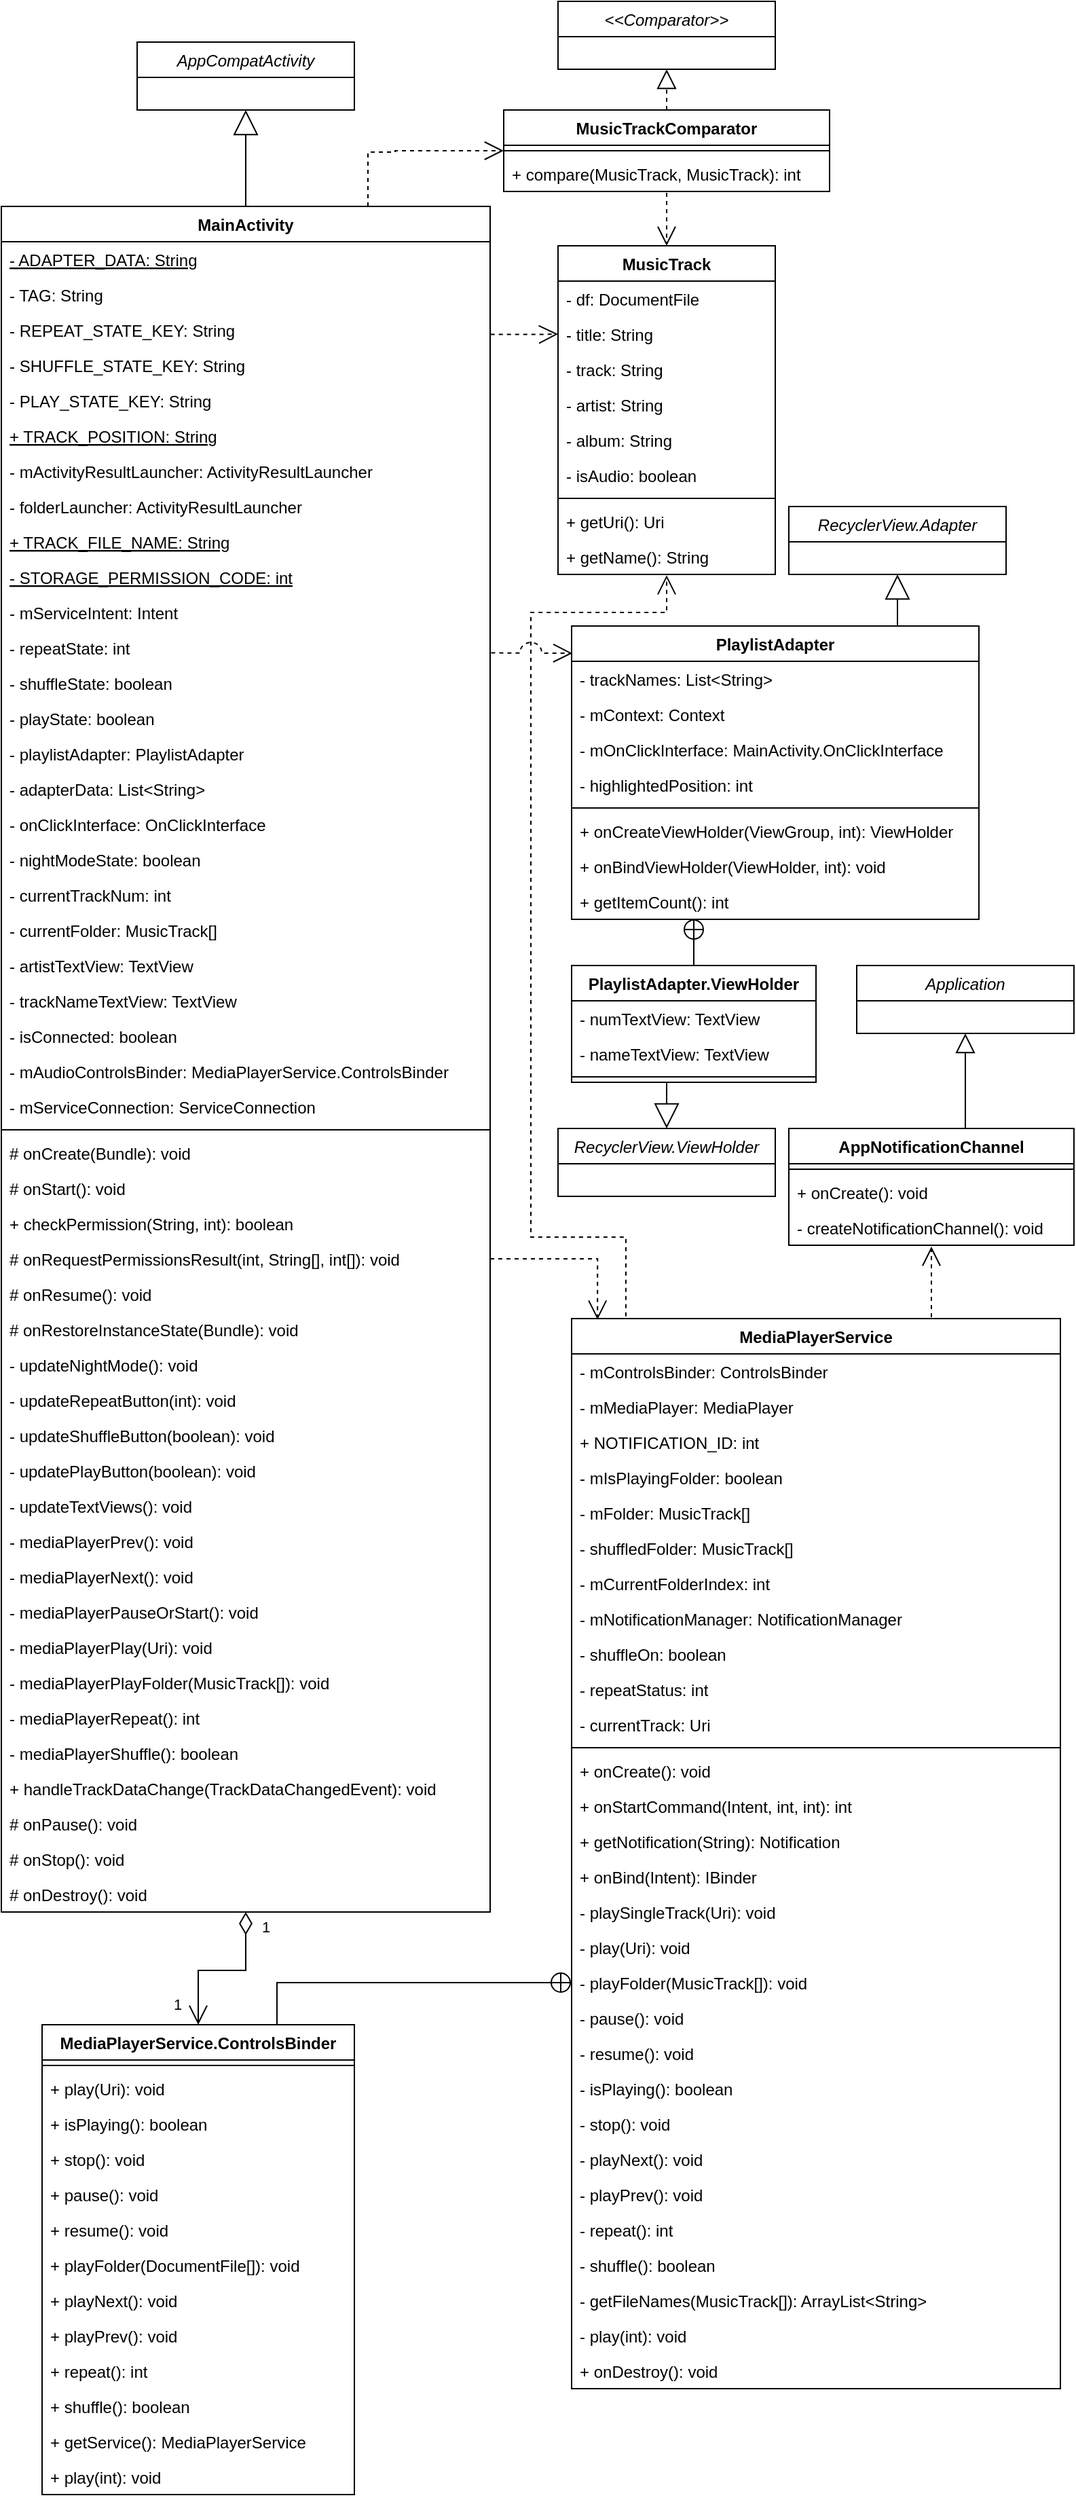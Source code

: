 <mxfile version="17.2.4" type="device"><diagram id="C5RBs43oDa-KdzZeNtuy" name="Page-1"><mxGraphModel dx="1422" dy="995" grid="1" gridSize="10" guides="1" tooltips="1" connect="1" arrows="1" fold="1" page="1" pageScale="1" pageWidth="827" pageHeight="1169" math="0" shadow="0"><root><mxCell id="WIyWlLk6GJQsqaUBKTNV-0"/><mxCell id="WIyWlLk6GJQsqaUBKTNV-1" parent="WIyWlLk6GJQsqaUBKTNV-0"/><mxCell id="zkfFHV4jXpPFQw0GAbJ--0" value="AppCompatActivity" style="swimlane;fontStyle=2;align=center;verticalAlign=top;childLayout=stackLayout;horizontal=1;startSize=26;horizontalStack=0;resizeParent=1;resizeLast=0;collapsible=1;marginBottom=0;rounded=0;shadow=0;strokeWidth=1;" parent="WIyWlLk6GJQsqaUBKTNV-1" vertex="1"><mxGeometry x="120" y="40" width="160" height="50" as="geometry"><mxRectangle x="230" y="140" width="160" height="26" as="alternateBounds"/></mxGeometry></mxCell><mxCell id="f43jgIE_6Io_MxgB3emV-0" value="MainActivity" style="swimlane;fontStyle=1;align=center;verticalAlign=top;childLayout=stackLayout;horizontal=1;startSize=26;horizontalStack=0;resizeParent=1;resizeParentMax=0;resizeLast=0;collapsible=1;marginBottom=0;" parent="WIyWlLk6GJQsqaUBKTNV-1" vertex="1"><mxGeometry x="20" y="161" width="360" height="1256" as="geometry"/></mxCell><mxCell id="X-Jy3B96Juk1Zb_0Ylez-1" value="- ADAPTER_DATA: String" style="text;strokeColor=none;fillColor=none;align=left;verticalAlign=top;spacingLeft=4;spacingRight=4;overflow=hidden;rotatable=0;points=[[0,0.5],[1,0.5]];portConstraint=eastwest;fontSize=12;fontStyle=4" vertex="1" parent="f43jgIE_6Io_MxgB3emV-0"><mxGeometry y="26" width="360" height="26" as="geometry"/></mxCell><mxCell id="X-Jy3B96Juk1Zb_0Ylez-2" value="- TAG: String" style="text;strokeColor=none;fillColor=none;align=left;verticalAlign=top;spacingLeft=4;spacingRight=4;overflow=hidden;rotatable=0;points=[[0,0.5],[1,0.5]];portConstraint=eastwest;fontSize=12;" vertex="1" parent="f43jgIE_6Io_MxgB3emV-0"><mxGeometry y="52" width="360" height="26" as="geometry"/></mxCell><mxCell id="X-Jy3B96Juk1Zb_0Ylez-3" value="- REPEAT_STATE_KEY: String" style="text;strokeColor=none;fillColor=none;align=left;verticalAlign=top;spacingLeft=4;spacingRight=4;overflow=hidden;rotatable=0;points=[[0,0.5],[1,0.5]];portConstraint=eastwest;fontSize=12;" vertex="1" parent="f43jgIE_6Io_MxgB3emV-0"><mxGeometry y="78" width="360" height="26" as="geometry"/></mxCell><mxCell id="X-Jy3B96Juk1Zb_0Ylez-4" value="- SHUFFLE_STATE_KEY: String" style="text;strokeColor=none;fillColor=none;align=left;verticalAlign=top;spacingLeft=4;spacingRight=4;overflow=hidden;rotatable=0;points=[[0,0.5],[1,0.5]];portConstraint=eastwest;fontSize=12;" vertex="1" parent="f43jgIE_6Io_MxgB3emV-0"><mxGeometry y="104" width="360" height="26" as="geometry"/></mxCell><mxCell id="X-Jy3B96Juk1Zb_0Ylez-5" value="- PLAY_STATE_KEY: String" style="text;strokeColor=none;fillColor=none;align=left;verticalAlign=top;spacingLeft=4;spacingRight=4;overflow=hidden;rotatable=0;points=[[0,0.5],[1,0.5]];portConstraint=eastwest;fontSize=12;" vertex="1" parent="f43jgIE_6Io_MxgB3emV-0"><mxGeometry y="130" width="360" height="26" as="geometry"/></mxCell><mxCell id="X-Jy3B96Juk1Zb_0Ylez-6" value="+ TRACK_POSITION: String" style="text;strokeColor=none;fillColor=none;align=left;verticalAlign=top;spacingLeft=4;spacingRight=4;overflow=hidden;rotatable=0;points=[[0,0.5],[1,0.5]];portConstraint=eastwest;fontSize=12;fontStyle=4" vertex="1" parent="f43jgIE_6Io_MxgB3emV-0"><mxGeometry y="156" width="360" height="26" as="geometry"/></mxCell><mxCell id="f43jgIE_6Io_MxgB3emV-1" value="- mActivityResultLauncher: ActivityResultLauncher" style="text;strokeColor=none;fillColor=none;align=left;verticalAlign=top;spacingLeft=4;spacingRight=4;overflow=hidden;rotatable=0;points=[[0,0.5],[1,0.5]];portConstraint=eastwest;" parent="f43jgIE_6Io_MxgB3emV-0" vertex="1"><mxGeometry y="182" width="360" height="26" as="geometry"/></mxCell><mxCell id="f43jgIE_6Io_MxgB3emV-4" value="- folderLauncher: ActivityResultLauncher" style="text;strokeColor=none;fillColor=none;align=left;verticalAlign=top;spacingLeft=4;spacingRight=4;overflow=hidden;rotatable=0;points=[[0,0.5],[1,0.5]];portConstraint=eastwest;" parent="f43jgIE_6Io_MxgB3emV-0" vertex="1"><mxGeometry y="208" width="360" height="26" as="geometry"/></mxCell><mxCell id="X-Jy3B96Juk1Zb_0Ylez-8" value="+ TRACK_FILE_NAME: String" style="text;strokeColor=none;fillColor=none;align=left;verticalAlign=top;spacingLeft=4;spacingRight=4;overflow=hidden;rotatable=0;points=[[0,0.5],[1,0.5]];portConstraint=eastwest;fontSize=12;fontStyle=4" vertex="1" parent="f43jgIE_6Io_MxgB3emV-0"><mxGeometry y="234" width="360" height="26" as="geometry"/></mxCell><mxCell id="X-Jy3B96Juk1Zb_0Ylez-9" value="- STORAGE_PERMISSION_CODE: int" style="text;strokeColor=none;fillColor=none;align=left;verticalAlign=top;spacingLeft=4;spacingRight=4;overflow=hidden;rotatable=0;points=[[0,0.5],[1,0.5]];portConstraint=eastwest;fontSize=12;fontStyle=4" vertex="1" parent="f43jgIE_6Io_MxgB3emV-0"><mxGeometry y="260" width="360" height="26" as="geometry"/></mxCell><mxCell id="CLvoN1h8R44Ct3btLvR1-39" value="- mServiceIntent: Intent" style="text;strokeColor=none;fillColor=none;align=left;verticalAlign=top;spacingLeft=4;spacingRight=4;overflow=hidden;rotatable=0;points=[[0,0.5],[1,0.5]];portConstraint=eastwest;" parent="f43jgIE_6Io_MxgB3emV-0" vertex="1"><mxGeometry y="286" width="360" height="26" as="geometry"/></mxCell><mxCell id="X-Jy3B96Juk1Zb_0Ylez-10" value="- repeatState: int" style="text;strokeColor=none;fillColor=none;align=left;verticalAlign=top;spacingLeft=4;spacingRight=4;overflow=hidden;rotatable=0;points=[[0,0.5],[1,0.5]];portConstraint=eastwest;fontSize=12;" vertex="1" parent="f43jgIE_6Io_MxgB3emV-0"><mxGeometry y="312" width="360" height="26" as="geometry"/></mxCell><mxCell id="X-Jy3B96Juk1Zb_0Ylez-12" value="- shuffleState: boolean" style="text;strokeColor=none;fillColor=none;align=left;verticalAlign=top;spacingLeft=4;spacingRight=4;overflow=hidden;rotatable=0;points=[[0,0.5],[1,0.5]];portConstraint=eastwest;fontSize=12;" vertex="1" parent="f43jgIE_6Io_MxgB3emV-0"><mxGeometry y="338" width="360" height="26" as="geometry"/></mxCell><mxCell id="X-Jy3B96Juk1Zb_0Ylez-13" value="- playState: boolean" style="text;strokeColor=none;fillColor=none;align=left;verticalAlign=top;spacingLeft=4;spacingRight=4;overflow=hidden;rotatable=0;points=[[0,0.5],[1,0.5]];portConstraint=eastwest;fontSize=12;" vertex="1" parent="f43jgIE_6Io_MxgB3emV-0"><mxGeometry y="364" width="360" height="26" as="geometry"/></mxCell><mxCell id="X-Jy3B96Juk1Zb_0Ylez-14" value="- playlistAdapter: PlaylistAdapter" style="text;strokeColor=none;fillColor=none;align=left;verticalAlign=top;spacingLeft=4;spacingRight=4;overflow=hidden;rotatable=0;points=[[0,0.5],[1,0.5]];portConstraint=eastwest;fontSize=12;" vertex="1" parent="f43jgIE_6Io_MxgB3emV-0"><mxGeometry y="390" width="360" height="26" as="geometry"/></mxCell><mxCell id="X-Jy3B96Juk1Zb_0Ylez-15" value="- adapterData: List&lt;String&gt;" style="text;strokeColor=none;fillColor=none;align=left;verticalAlign=top;spacingLeft=4;spacingRight=4;overflow=hidden;rotatable=0;points=[[0,0.5],[1,0.5]];portConstraint=eastwest;fontSize=12;" vertex="1" parent="f43jgIE_6Io_MxgB3emV-0"><mxGeometry y="416" width="360" height="26" as="geometry"/></mxCell><mxCell id="X-Jy3B96Juk1Zb_0Ylez-16" value="- onClickInterface: OnClickInterface" style="text;strokeColor=none;fillColor=none;align=left;verticalAlign=top;spacingLeft=4;spacingRight=4;overflow=hidden;rotatable=0;points=[[0,0.5],[1,0.5]];portConstraint=eastwest;fontSize=12;" vertex="1" parent="f43jgIE_6Io_MxgB3emV-0"><mxGeometry y="442" width="360" height="26" as="geometry"/></mxCell><mxCell id="X-Jy3B96Juk1Zb_0Ylez-17" value="- nightModeState: boolean" style="text;strokeColor=none;fillColor=none;align=left;verticalAlign=top;spacingLeft=4;spacingRight=4;overflow=hidden;rotatable=0;points=[[0,0.5],[1,0.5]];portConstraint=eastwest;fontSize=12;" vertex="1" parent="f43jgIE_6Io_MxgB3emV-0"><mxGeometry y="468" width="360" height="26" as="geometry"/></mxCell><mxCell id="X-Jy3B96Juk1Zb_0Ylez-18" value="- currentTrackNum: int" style="text;strokeColor=none;fillColor=none;align=left;verticalAlign=top;spacingLeft=4;spacingRight=4;overflow=hidden;rotatable=0;points=[[0,0.5],[1,0.5]];portConstraint=eastwest;fontSize=12;" vertex="1" parent="f43jgIE_6Io_MxgB3emV-0"><mxGeometry y="494" width="360" height="26" as="geometry"/></mxCell><mxCell id="X-Jy3B96Juk1Zb_0Ylez-19" value="- currentFolder: MusicTrack[]" style="text;strokeColor=none;fillColor=none;align=left;verticalAlign=top;spacingLeft=4;spacingRight=4;overflow=hidden;rotatable=0;points=[[0,0.5],[1,0.5]];portConstraint=eastwest;fontSize=12;" vertex="1" parent="f43jgIE_6Io_MxgB3emV-0"><mxGeometry y="520" width="360" height="26" as="geometry"/></mxCell><mxCell id="X-Jy3B96Juk1Zb_0Ylez-20" value="- artistTextView: TextView" style="text;strokeColor=none;fillColor=none;align=left;verticalAlign=top;spacingLeft=4;spacingRight=4;overflow=hidden;rotatable=0;points=[[0,0.5],[1,0.5]];portConstraint=eastwest;fontSize=12;" vertex="1" parent="f43jgIE_6Io_MxgB3emV-0"><mxGeometry y="546" width="360" height="26" as="geometry"/></mxCell><mxCell id="X-Jy3B96Juk1Zb_0Ylez-21" value="- trackNameTextView: TextView" style="text;strokeColor=none;fillColor=none;align=left;verticalAlign=top;spacingLeft=4;spacingRight=4;overflow=hidden;rotatable=0;points=[[0,0.5],[1,0.5]];portConstraint=eastwest;fontSize=12;" vertex="1" parent="f43jgIE_6Io_MxgB3emV-0"><mxGeometry y="572" width="360" height="26" as="geometry"/></mxCell><mxCell id="f43jgIE_6Io_MxgB3emV-6" value="- isConnected: boolean" style="text;strokeColor=none;fillColor=none;align=left;verticalAlign=top;spacingLeft=4;spacingRight=4;overflow=hidden;rotatable=0;points=[[0,0.5],[1,0.5]];portConstraint=eastwest;" parent="f43jgIE_6Io_MxgB3emV-0" vertex="1"><mxGeometry y="598" width="360" height="26" as="geometry"/></mxCell><mxCell id="f43jgIE_6Io_MxgB3emV-7" value="- mAudioControlsBinder: MediaPlayerService.ControlsBinder" style="text;strokeColor=none;fillColor=none;align=left;verticalAlign=top;spacingLeft=4;spacingRight=4;overflow=hidden;rotatable=0;points=[[0,0.5],[1,0.5]];portConstraint=eastwest;" parent="f43jgIE_6Io_MxgB3emV-0" vertex="1"><mxGeometry y="624" width="360" height="26" as="geometry"/></mxCell><mxCell id="f43jgIE_6Io_MxgB3emV-8" value="- mServiceConnection: ServiceConnection" style="text;strokeColor=none;fillColor=none;align=left;verticalAlign=top;spacingLeft=4;spacingRight=4;overflow=hidden;rotatable=0;points=[[0,0.5],[1,0.5]];portConstraint=eastwest;" parent="f43jgIE_6Io_MxgB3emV-0" vertex="1"><mxGeometry y="650" width="360" height="26" as="geometry"/></mxCell><mxCell id="f43jgIE_6Io_MxgB3emV-2" value="" style="line;strokeWidth=1;fillColor=none;align=left;verticalAlign=middle;spacingTop=-1;spacingLeft=3;spacingRight=3;rotatable=0;labelPosition=right;points=[];portConstraint=eastwest;" parent="f43jgIE_6Io_MxgB3emV-0" vertex="1"><mxGeometry y="676" width="360" height="8" as="geometry"/></mxCell><mxCell id="f43jgIE_6Io_MxgB3emV-11" value="# onCreate(Bundle): void" style="text;strokeColor=none;fillColor=none;align=left;verticalAlign=top;spacingLeft=4;spacingRight=4;overflow=hidden;rotatable=0;points=[[0,0.5],[1,0.5]];portConstraint=eastwest;" parent="f43jgIE_6Io_MxgB3emV-0" vertex="1"><mxGeometry y="684" width="360" height="26" as="geometry"/></mxCell><mxCell id="X-Jy3B96Juk1Zb_0Ylez-22" value="# onStart(): void" style="text;strokeColor=none;fillColor=none;align=left;verticalAlign=top;spacingLeft=4;spacingRight=4;overflow=hidden;rotatable=0;points=[[0,0.5],[1,0.5]];portConstraint=eastwest;fontSize=12;" vertex="1" parent="f43jgIE_6Io_MxgB3emV-0"><mxGeometry y="710" width="360" height="26" as="geometry"/></mxCell><mxCell id="f43jgIE_6Io_MxgB3emV-3" value="+ checkPermission(String, int): boolean" style="text;strokeColor=none;fillColor=none;align=left;verticalAlign=top;spacingLeft=4;spacingRight=4;overflow=hidden;rotatable=0;points=[[0,0.5],[1,0.5]];portConstraint=eastwest;" parent="f43jgIE_6Io_MxgB3emV-0" vertex="1"><mxGeometry y="736" width="360" height="26" as="geometry"/></mxCell><mxCell id="f43jgIE_6Io_MxgB3emV-14" value="# onRequestPermissionsResult(int, String[], int[]): void" style="text;strokeColor=none;fillColor=none;align=left;verticalAlign=top;spacingLeft=4;spacingRight=4;overflow=hidden;rotatable=0;points=[[0,0.5],[1,0.5]];portConstraint=eastwest;" parent="f43jgIE_6Io_MxgB3emV-0" vertex="1"><mxGeometry y="762" width="360" height="26" as="geometry"/></mxCell><mxCell id="f43jgIE_6Io_MxgB3emV-12" value="# onResume(): void" style="text;strokeColor=none;fillColor=none;align=left;verticalAlign=top;spacingLeft=4;spacingRight=4;overflow=hidden;rotatable=0;points=[[0,0.5],[1,0.5]];portConstraint=eastwest;" parent="f43jgIE_6Io_MxgB3emV-0" vertex="1"><mxGeometry y="788" width="360" height="26" as="geometry"/></mxCell><mxCell id="X-Jy3B96Juk1Zb_0Ylez-23" value="# onRestoreInstanceState(Bundle): void" style="text;strokeColor=none;fillColor=none;align=left;verticalAlign=top;spacingLeft=4;spacingRight=4;overflow=hidden;rotatable=0;points=[[0,0.5],[1,0.5]];portConstraint=eastwest;fontSize=12;" vertex="1" parent="f43jgIE_6Io_MxgB3emV-0"><mxGeometry y="814" width="360" height="26" as="geometry"/></mxCell><mxCell id="X-Jy3B96Juk1Zb_0Ylez-24" value="- updateNightMode(): void" style="text;strokeColor=none;fillColor=none;align=left;verticalAlign=top;spacingLeft=4;spacingRight=4;overflow=hidden;rotatable=0;points=[[0,0.5],[1,0.5]];portConstraint=eastwest;fontSize=12;" vertex="1" parent="f43jgIE_6Io_MxgB3emV-0"><mxGeometry y="840" width="360" height="26" as="geometry"/></mxCell><mxCell id="X-Jy3B96Juk1Zb_0Ylez-25" value="- updateRepeatButton(int): void" style="text;strokeColor=none;fillColor=none;align=left;verticalAlign=top;spacingLeft=4;spacingRight=4;overflow=hidden;rotatable=0;points=[[0,0.5],[1,0.5]];portConstraint=eastwest;fontSize=12;" vertex="1" parent="f43jgIE_6Io_MxgB3emV-0"><mxGeometry y="866" width="360" height="26" as="geometry"/></mxCell><mxCell id="X-Jy3B96Juk1Zb_0Ylez-26" value="- updateShuffleButton(boolean): void" style="text;strokeColor=none;fillColor=none;align=left;verticalAlign=top;spacingLeft=4;spacingRight=4;overflow=hidden;rotatable=0;points=[[0,0.5],[1,0.5]];portConstraint=eastwest;fontSize=12;" vertex="1" parent="f43jgIE_6Io_MxgB3emV-0"><mxGeometry y="892" width="360" height="26" as="geometry"/></mxCell><mxCell id="X-Jy3B96Juk1Zb_0Ylez-27" value="- updatePlayButton(boolean): void" style="text;strokeColor=none;fillColor=none;align=left;verticalAlign=top;spacingLeft=4;spacingRight=4;overflow=hidden;rotatable=0;points=[[0,0.5],[1,0.5]];portConstraint=eastwest;fontSize=12;" vertex="1" parent="f43jgIE_6Io_MxgB3emV-0"><mxGeometry y="918" width="360" height="26" as="geometry"/></mxCell><mxCell id="X-Jy3B96Juk1Zb_0Ylez-28" value="- updateTextViews(): void" style="text;strokeColor=none;fillColor=none;align=left;verticalAlign=top;spacingLeft=4;spacingRight=4;overflow=hidden;rotatable=0;points=[[0,0.5],[1,0.5]];portConstraint=eastwest;fontSize=12;" vertex="1" parent="f43jgIE_6Io_MxgB3emV-0"><mxGeometry y="944" width="360" height="26" as="geometry"/></mxCell><mxCell id="CLvoN1h8R44Ct3btLvR1-40" value="- mediaPlayerPrev(): void" style="text;strokeColor=none;fillColor=none;align=left;verticalAlign=top;spacingLeft=4;spacingRight=4;overflow=hidden;rotatable=0;points=[[0,0.5],[1,0.5]];portConstraint=eastwest;" parent="f43jgIE_6Io_MxgB3emV-0" vertex="1"><mxGeometry y="970" width="360" height="26" as="geometry"/></mxCell><mxCell id="CLvoN1h8R44Ct3btLvR1-41" value="- mediaPlayerNext(): void" style="text;strokeColor=none;fillColor=none;align=left;verticalAlign=top;spacingLeft=4;spacingRight=4;overflow=hidden;rotatable=0;points=[[0,0.5],[1,0.5]];portConstraint=eastwest;" parent="f43jgIE_6Io_MxgB3emV-0" vertex="1"><mxGeometry y="996" width="360" height="26" as="geometry"/></mxCell><mxCell id="f43jgIE_6Io_MxgB3emV-5" value="- mediaPlayerPauseOrStart(): void" style="text;strokeColor=none;fillColor=none;align=left;verticalAlign=top;spacingLeft=4;spacingRight=4;overflow=hidden;rotatable=0;points=[[0,0.5],[1,0.5]];portConstraint=eastwest;" parent="f43jgIE_6Io_MxgB3emV-0" vertex="1"><mxGeometry y="1022" width="360" height="26" as="geometry"/></mxCell><mxCell id="f43jgIE_6Io_MxgB3emV-9" value="- mediaPlayerPlay(Uri): void" style="text;strokeColor=none;fillColor=none;align=left;verticalAlign=top;spacingLeft=4;spacingRight=4;overflow=hidden;rotatable=0;points=[[0,0.5],[1,0.5]];portConstraint=eastwest;" parent="f43jgIE_6Io_MxgB3emV-0" vertex="1"><mxGeometry y="1048" width="360" height="26" as="geometry"/></mxCell><mxCell id="f43jgIE_6Io_MxgB3emV-10" value="- mediaPlayerPlayFolder(MusicTrack[]): void" style="text;strokeColor=none;fillColor=none;align=left;verticalAlign=top;spacingLeft=4;spacingRight=4;overflow=hidden;rotatable=0;points=[[0,0.5],[1,0.5]];portConstraint=eastwest;" parent="f43jgIE_6Io_MxgB3emV-0" vertex="1"><mxGeometry y="1074" width="360" height="26" as="geometry"/></mxCell><mxCell id="CLvoN1h8R44Ct3btLvR1-42" value="- mediaPlayerRepeat(): int" style="text;strokeColor=none;fillColor=none;align=left;verticalAlign=top;spacingLeft=4;spacingRight=4;overflow=hidden;rotatable=0;points=[[0,0.5],[1,0.5]];portConstraint=eastwest;" parent="f43jgIE_6Io_MxgB3emV-0" vertex="1"><mxGeometry y="1100" width="360" height="26" as="geometry"/></mxCell><mxCell id="CLvoN1h8R44Ct3btLvR1-43" value="- mediaPlayerShuffle(): boolean" style="text;strokeColor=none;fillColor=none;align=left;verticalAlign=top;spacingLeft=4;spacingRight=4;overflow=hidden;rotatable=0;points=[[0,0.5],[1,0.5]];portConstraint=eastwest;" parent="f43jgIE_6Io_MxgB3emV-0" vertex="1"><mxGeometry y="1126" width="360" height="26" as="geometry"/></mxCell><mxCell id="X-Jy3B96Juk1Zb_0Ylez-29" value="+ handleTrackDataChange(TrackDataChangedEvent): void" style="text;strokeColor=none;fillColor=none;align=left;verticalAlign=top;spacingLeft=4;spacingRight=4;overflow=hidden;rotatable=0;points=[[0,0.5],[1,0.5]];portConstraint=eastwest;fontSize=12;" vertex="1" parent="f43jgIE_6Io_MxgB3emV-0"><mxGeometry y="1152" width="360" height="26" as="geometry"/></mxCell><mxCell id="X-Jy3B96Juk1Zb_0Ylez-30" value="# onPause(): void" style="text;strokeColor=none;fillColor=none;align=left;verticalAlign=top;spacingLeft=4;spacingRight=4;overflow=hidden;rotatable=0;points=[[0,0.5],[1,0.5]];portConstraint=eastwest;fontSize=12;" vertex="1" parent="f43jgIE_6Io_MxgB3emV-0"><mxGeometry y="1178" width="360" height="26" as="geometry"/></mxCell><mxCell id="X-Jy3B96Juk1Zb_0Ylez-31" value="# onStop(): void" style="text;strokeColor=none;fillColor=none;align=left;verticalAlign=top;spacingLeft=4;spacingRight=4;overflow=hidden;rotatable=0;points=[[0,0.5],[1,0.5]];portConstraint=eastwest;fontSize=12;" vertex="1" parent="f43jgIE_6Io_MxgB3emV-0"><mxGeometry y="1204" width="360" height="26" as="geometry"/></mxCell><mxCell id="f43jgIE_6Io_MxgB3emV-13" value="# onDestroy(): void" style="text;strokeColor=none;fillColor=none;align=left;verticalAlign=top;spacingLeft=4;spacingRight=4;overflow=hidden;rotatable=0;points=[[0,0.5],[1,0.5]];portConstraint=eastwest;" parent="f43jgIE_6Io_MxgB3emV-0" vertex="1"><mxGeometry y="1230" width="360" height="26" as="geometry"/></mxCell><mxCell id="f43jgIE_6Io_MxgB3emV-32" value="" style="endArrow=block;endSize=16;endFill=0;html=1;rounded=0;exitX=0.5;exitY=0;exitDx=0;exitDy=0;entryX=0.5;entryY=1;entryDx=0;entryDy=0;edgeStyle=orthogonalEdgeStyle;" parent="WIyWlLk6GJQsqaUBKTNV-1" source="f43jgIE_6Io_MxgB3emV-0" target="zkfFHV4jXpPFQw0GAbJ--0" edge="1"><mxGeometry x="0.155" y="-45" width="160" relative="1" as="geometry"><mxPoint x="470" y="250" as="sourcePoint"/><mxPoint x="630" y="250" as="targetPoint"/><mxPoint as="offset"/></mxGeometry></mxCell><mxCell id="f43jgIE_6Io_MxgB3emV-36" value="MediaPlayerService" style="swimlane;fontStyle=1;align=center;verticalAlign=top;childLayout=stackLayout;horizontal=1;startSize=26;horizontalStack=0;resizeParent=1;resizeParentMax=0;resizeLast=0;collapsible=1;marginBottom=0;" parent="WIyWlLk6GJQsqaUBKTNV-1" vertex="1"><mxGeometry x="440" y="980" width="360" height="788" as="geometry"/></mxCell><mxCell id="f43jgIE_6Io_MxgB3emV-37" value="- mControlsBinder: ControlsBinder" style="text;strokeColor=none;fillColor=none;align=left;verticalAlign=top;spacingLeft=4;spacingRight=4;overflow=hidden;rotatable=0;points=[[0,0.5],[1,0.5]];portConstraint=eastwest;" parent="f43jgIE_6Io_MxgB3emV-36" vertex="1"><mxGeometry y="26" width="360" height="26" as="geometry"/></mxCell><mxCell id="f43jgIE_6Io_MxgB3emV-38" value="- mMediaPlayer: MediaPlayer" style="text;strokeColor=none;fillColor=none;align=left;verticalAlign=top;spacingLeft=4;spacingRight=4;overflow=hidden;rotatable=0;points=[[0,0.5],[1,0.5]];portConstraint=eastwest;" parent="f43jgIE_6Io_MxgB3emV-36" vertex="1"><mxGeometry y="52" width="360" height="26" as="geometry"/></mxCell><mxCell id="X-Jy3B96Juk1Zb_0Ylez-52" value="+ NOTIFICATION_ID: int" style="text;strokeColor=none;fillColor=none;align=left;verticalAlign=top;spacingLeft=4;spacingRight=4;overflow=hidden;rotatable=0;points=[[0,0.5],[1,0.5]];portConstraint=eastwest;fontSize=12;" vertex="1" parent="f43jgIE_6Io_MxgB3emV-36"><mxGeometry y="78" width="360" height="26" as="geometry"/></mxCell><mxCell id="CLvoN1h8R44Ct3btLvR1-7" value="- mIsPlayingFolder: boolean" style="text;strokeColor=none;fillColor=none;align=left;verticalAlign=top;spacingLeft=4;spacingRight=4;overflow=hidden;rotatable=0;points=[[0,0.5],[1,0.5]];portConstraint=eastwest;" parent="f43jgIE_6Io_MxgB3emV-36" vertex="1"><mxGeometry y="104" width="360" height="26" as="geometry"/></mxCell><mxCell id="f43jgIE_6Io_MxgB3emV-39" value="- mFolder: MusicTrack[]" style="text;strokeColor=none;fillColor=none;align=left;verticalAlign=top;spacingLeft=4;spacingRight=4;overflow=hidden;rotatable=0;points=[[0,0.5],[1,0.5]];portConstraint=eastwest;" parent="f43jgIE_6Io_MxgB3emV-36" vertex="1"><mxGeometry y="130" width="360" height="26" as="geometry"/></mxCell><mxCell id="CLvoN1h8R44Ct3btLvR1-38" value="- shuffledFolder: MusicTrack[]" style="text;strokeColor=none;fillColor=none;align=left;verticalAlign=top;spacingLeft=4;spacingRight=4;overflow=hidden;rotatable=0;points=[[0,0.5],[1,0.5]];portConstraint=eastwest;" parent="f43jgIE_6Io_MxgB3emV-36" vertex="1"><mxGeometry y="156" width="360" height="26" as="geometry"/></mxCell><mxCell id="f43jgIE_6Io_MxgB3emV-40" value="- mCurrentFolderIndex: int" style="text;strokeColor=none;fillColor=none;align=left;verticalAlign=top;spacingLeft=4;spacingRight=4;overflow=hidden;rotatable=0;points=[[0,0.5],[1,0.5]];portConstraint=eastwest;" parent="f43jgIE_6Io_MxgB3emV-36" vertex="1"><mxGeometry y="182" width="360" height="26" as="geometry"/></mxCell><mxCell id="f43jgIE_6Io_MxgB3emV-41" value="- mNotificationManager: NotificationManager" style="text;strokeColor=none;fillColor=none;align=left;verticalAlign=top;spacingLeft=4;spacingRight=4;overflow=hidden;rotatable=0;points=[[0,0.5],[1,0.5]];portConstraint=eastwest;" parent="f43jgIE_6Io_MxgB3emV-36" vertex="1"><mxGeometry y="208" width="360" height="26" as="geometry"/></mxCell><mxCell id="CLvoN1h8R44Ct3btLvR1-9" value="- shuffleOn: boolean" style="text;strokeColor=none;fillColor=none;align=left;verticalAlign=top;spacingLeft=4;spacingRight=4;overflow=hidden;rotatable=0;points=[[0,0.5],[1,0.5]];portConstraint=eastwest;" parent="f43jgIE_6Io_MxgB3emV-36" vertex="1"><mxGeometry y="234" width="360" height="26" as="geometry"/></mxCell><mxCell id="CLvoN1h8R44Ct3btLvR1-8" value="- repeatStatus: int" style="text;strokeColor=none;fillColor=none;align=left;verticalAlign=top;spacingLeft=4;spacingRight=4;overflow=hidden;rotatable=0;points=[[0,0.5],[1,0.5]];portConstraint=eastwest;" parent="f43jgIE_6Io_MxgB3emV-36" vertex="1"><mxGeometry y="260" width="360" height="26" as="geometry"/></mxCell><mxCell id="CLvoN1h8R44Ct3btLvR1-10" value="- currentTrack: Uri" style="text;strokeColor=none;fillColor=none;align=left;verticalAlign=top;spacingLeft=4;spacingRight=4;overflow=hidden;rotatable=0;points=[[0,0.5],[1,0.5]];portConstraint=eastwest;" parent="f43jgIE_6Io_MxgB3emV-36" vertex="1"><mxGeometry y="286" width="360" height="26" as="geometry"/></mxCell><mxCell id="f43jgIE_6Io_MxgB3emV-42" value="" style="line;strokeWidth=1;fillColor=none;align=left;verticalAlign=middle;spacingTop=-1;spacingLeft=3;spacingRight=3;rotatable=0;labelPosition=right;points=[];portConstraint=eastwest;" parent="f43jgIE_6Io_MxgB3emV-36" vertex="1"><mxGeometry y="312" width="360" height="8" as="geometry"/></mxCell><mxCell id="f43jgIE_6Io_MxgB3emV-47" value="+ onCreate(): void" style="text;strokeColor=none;fillColor=none;align=left;verticalAlign=top;spacingLeft=4;spacingRight=4;overflow=hidden;rotatable=0;points=[[0,0.5],[1,0.5]];portConstraint=eastwest;" parent="f43jgIE_6Io_MxgB3emV-36" vertex="1"><mxGeometry y="320" width="360" height="26" as="geometry"/></mxCell><mxCell id="CLvoN1h8R44Ct3btLvR1-0" value="+ onStartCommand(Intent, int, int): int" style="text;strokeColor=none;fillColor=none;align=left;verticalAlign=top;spacingLeft=4;spacingRight=4;overflow=hidden;rotatable=0;points=[[0,0.5],[1,0.5]];portConstraint=eastwest;" parent="f43jgIE_6Io_MxgB3emV-36" vertex="1"><mxGeometry y="346" width="360" height="26" as="geometry"/></mxCell><mxCell id="CLvoN1h8R44Ct3btLvR1-1" value="+ getNotification(String): Notification" style="text;strokeColor=none;fillColor=none;align=left;verticalAlign=top;spacingLeft=4;spacingRight=4;overflow=hidden;rotatable=0;points=[[0,0.5],[1,0.5]];portConstraint=eastwest;" parent="f43jgIE_6Io_MxgB3emV-36" vertex="1"><mxGeometry y="372" width="360" height="26" as="geometry"/></mxCell><mxCell id="CLvoN1h8R44Ct3btLvR1-2" value="+ onBind(Intent): IBinder" style="text;strokeColor=none;fillColor=none;align=left;verticalAlign=top;spacingLeft=4;spacingRight=4;overflow=hidden;rotatable=0;points=[[0,0.5],[1,0.5]];portConstraint=eastwest;" parent="f43jgIE_6Io_MxgB3emV-36" vertex="1"><mxGeometry y="398" width="360" height="26" as="geometry"/></mxCell><mxCell id="f43jgIE_6Io_MxgB3emV-48" value="- playSingleTrack(Uri): void" style="text;strokeColor=none;fillColor=none;align=left;verticalAlign=top;spacingLeft=4;spacingRight=4;overflow=hidden;rotatable=0;points=[[0,0.5],[1,0.5]];portConstraint=eastwest;" parent="f43jgIE_6Io_MxgB3emV-36" vertex="1"><mxGeometry y="424" width="360" height="26" as="geometry"/></mxCell><mxCell id="f43jgIE_6Io_MxgB3emV-45" value="- play(Uri): void" style="text;strokeColor=none;fillColor=none;align=left;verticalAlign=top;spacingLeft=4;spacingRight=4;overflow=hidden;rotatable=0;points=[[0,0.5],[1,0.5]];portConstraint=eastwest;" parent="f43jgIE_6Io_MxgB3emV-36" vertex="1"><mxGeometry y="450" width="360" height="26" as="geometry"/></mxCell><mxCell id="f43jgIE_6Io_MxgB3emV-52" value="- playFolder(MusicTrack[]): void" style="text;strokeColor=none;fillColor=none;align=left;verticalAlign=top;spacingLeft=4;spacingRight=4;overflow=hidden;rotatable=0;points=[[0,0.5],[1,0.5]];portConstraint=eastwest;" parent="f43jgIE_6Io_MxgB3emV-36" vertex="1"><mxGeometry y="476" width="360" height="26" as="geometry"/></mxCell><mxCell id="f43jgIE_6Io_MxgB3emV-49" value="- pause(): void" style="text;strokeColor=none;fillColor=none;align=left;verticalAlign=top;spacingLeft=4;spacingRight=4;overflow=hidden;rotatable=0;points=[[0,0.5],[1,0.5]];portConstraint=eastwest;" parent="f43jgIE_6Io_MxgB3emV-36" vertex="1"><mxGeometry y="502" width="360" height="26" as="geometry"/></mxCell><mxCell id="f43jgIE_6Io_MxgB3emV-50" value="- resume(): void" style="text;strokeColor=none;fillColor=none;align=left;verticalAlign=top;spacingLeft=4;spacingRight=4;overflow=hidden;rotatable=0;points=[[0,0.5],[1,0.5]];portConstraint=eastwest;" parent="f43jgIE_6Io_MxgB3emV-36" vertex="1"><mxGeometry y="528" width="360" height="26" as="geometry"/></mxCell><mxCell id="f43jgIE_6Io_MxgB3emV-53" value="- isPlaying(): boolean" style="text;strokeColor=none;fillColor=none;align=left;verticalAlign=top;spacingLeft=4;spacingRight=4;overflow=hidden;rotatable=0;points=[[0,0.5],[1,0.5]];portConstraint=eastwest;" parent="f43jgIE_6Io_MxgB3emV-36" vertex="1"><mxGeometry y="554" width="360" height="26" as="geometry"/></mxCell><mxCell id="f43jgIE_6Io_MxgB3emV-54" value="- stop(): void" style="text;strokeColor=none;fillColor=none;align=left;verticalAlign=top;spacingLeft=4;spacingRight=4;overflow=hidden;rotatable=0;points=[[0,0.5],[1,0.5]];portConstraint=eastwest;" parent="f43jgIE_6Io_MxgB3emV-36" vertex="1"><mxGeometry y="580" width="360" height="26" as="geometry"/></mxCell><mxCell id="CLvoN1h8R44Ct3btLvR1-3" value="- playNext(): void" style="text;strokeColor=none;fillColor=none;align=left;verticalAlign=top;spacingLeft=4;spacingRight=4;overflow=hidden;rotatable=0;points=[[0,0.5],[1,0.5]];portConstraint=eastwest;" parent="f43jgIE_6Io_MxgB3emV-36" vertex="1"><mxGeometry y="606" width="360" height="26" as="geometry"/></mxCell><mxCell id="CLvoN1h8R44Ct3btLvR1-4" value="- playPrev(): void" style="text;strokeColor=none;fillColor=none;align=left;verticalAlign=top;spacingLeft=4;spacingRight=4;overflow=hidden;rotatable=0;points=[[0,0.5],[1,0.5]];portConstraint=eastwest;" parent="f43jgIE_6Io_MxgB3emV-36" vertex="1"><mxGeometry y="632" width="360" height="26" as="geometry"/></mxCell><mxCell id="CLvoN1h8R44Ct3btLvR1-5" value="- repeat(): int" style="text;strokeColor=none;fillColor=none;align=left;verticalAlign=top;spacingLeft=4;spacingRight=4;overflow=hidden;rotatable=0;points=[[0,0.5],[1,0.5]];portConstraint=eastwest;" parent="f43jgIE_6Io_MxgB3emV-36" vertex="1"><mxGeometry y="658" width="360" height="26" as="geometry"/></mxCell><mxCell id="CLvoN1h8R44Ct3btLvR1-6" value="- shuffle(): boolean" style="text;strokeColor=none;fillColor=none;align=left;verticalAlign=top;spacingLeft=4;spacingRight=4;overflow=hidden;rotatable=0;points=[[0,0.5],[1,0.5]];portConstraint=eastwest;" parent="f43jgIE_6Io_MxgB3emV-36" vertex="1"><mxGeometry y="684" width="360" height="26" as="geometry"/></mxCell><mxCell id="X-Jy3B96Juk1Zb_0Ylez-54" value="- getFileNames(MusicTrack[]): ArrayList&lt;String&gt;" style="text;strokeColor=none;fillColor=none;align=left;verticalAlign=top;spacingLeft=4;spacingRight=4;overflow=hidden;rotatable=0;points=[[0,0.5],[1,0.5]];portConstraint=eastwest;fontSize=12;" vertex="1" parent="f43jgIE_6Io_MxgB3emV-36"><mxGeometry y="710" width="360" height="26" as="geometry"/></mxCell><mxCell id="X-Jy3B96Juk1Zb_0Ylez-55" value="- play(int): void" style="text;strokeColor=none;fillColor=none;align=left;verticalAlign=top;spacingLeft=4;spacingRight=4;overflow=hidden;rotatable=0;points=[[0,0.5],[1,0.5]];portConstraint=eastwest;fontSize=12;" vertex="1" parent="f43jgIE_6Io_MxgB3emV-36"><mxGeometry y="736" width="360" height="26" as="geometry"/></mxCell><mxCell id="f43jgIE_6Io_MxgB3emV-55" value="+ onDestroy(): void" style="text;strokeColor=none;fillColor=none;align=left;verticalAlign=top;spacingLeft=4;spacingRight=4;overflow=hidden;rotatable=0;points=[[0,0.5],[1,0.5]];portConstraint=eastwest;" parent="f43jgIE_6Io_MxgB3emV-36" vertex="1"><mxGeometry y="762" width="360" height="26" as="geometry"/></mxCell><mxCell id="f43jgIE_6Io_MxgB3emV-60" value="MediaPlayerService.ControlsBinder" style="swimlane;fontStyle=1;align=center;verticalAlign=top;childLayout=stackLayout;horizontal=1;startSize=26;horizontalStack=0;resizeParent=1;resizeParentMax=0;resizeLast=0;collapsible=1;marginBottom=0;" parent="WIyWlLk6GJQsqaUBKTNV-1" vertex="1"><mxGeometry x="50" y="1500" width="230" height="346" as="geometry"/></mxCell><mxCell id="f43jgIE_6Io_MxgB3emV-62" value="" style="line;strokeWidth=1;fillColor=none;align=left;verticalAlign=middle;spacingTop=-1;spacingLeft=3;spacingRight=3;rotatable=0;labelPosition=right;points=[];portConstraint=eastwest;" parent="f43jgIE_6Io_MxgB3emV-60" vertex="1"><mxGeometry y="26" width="230" height="8" as="geometry"/></mxCell><mxCell id="f43jgIE_6Io_MxgB3emV-63" value="+ play(Uri): void" style="text;strokeColor=none;fillColor=none;align=left;verticalAlign=top;spacingLeft=4;spacingRight=4;overflow=hidden;rotatable=0;points=[[0,0.5],[1,0.5]];portConstraint=eastwest;" parent="f43jgIE_6Io_MxgB3emV-60" vertex="1"><mxGeometry y="34" width="230" height="26" as="geometry"/></mxCell><mxCell id="f43jgIE_6Io_MxgB3emV-65" value="+ isPlaying(): boolean" style="text;strokeColor=none;fillColor=none;align=left;verticalAlign=top;spacingLeft=4;spacingRight=4;overflow=hidden;rotatable=0;points=[[0,0.5],[1,0.5]];portConstraint=eastwest;" parent="f43jgIE_6Io_MxgB3emV-60" vertex="1"><mxGeometry y="60" width="230" height="26" as="geometry"/></mxCell><mxCell id="f43jgIE_6Io_MxgB3emV-69" value="+ stop(): void" style="text;strokeColor=none;fillColor=none;align=left;verticalAlign=top;spacingLeft=4;spacingRight=4;overflow=hidden;rotatable=0;points=[[0,0.5],[1,0.5]];portConstraint=eastwest;" parent="f43jgIE_6Io_MxgB3emV-60" vertex="1"><mxGeometry y="86" width="230" height="26" as="geometry"/></mxCell><mxCell id="f43jgIE_6Io_MxgB3emV-70" value="+ pause(): void" style="text;strokeColor=none;fillColor=none;align=left;verticalAlign=top;spacingLeft=4;spacingRight=4;overflow=hidden;rotatable=0;points=[[0,0.5],[1,0.5]];portConstraint=eastwest;" parent="f43jgIE_6Io_MxgB3emV-60" vertex="1"><mxGeometry y="112" width="230" height="26" as="geometry"/></mxCell><mxCell id="f43jgIE_6Io_MxgB3emV-71" value="+ resume(): void" style="text;strokeColor=none;fillColor=none;align=left;verticalAlign=top;spacingLeft=4;spacingRight=4;overflow=hidden;rotatable=0;points=[[0,0.5],[1,0.5]];portConstraint=eastwest;" parent="f43jgIE_6Io_MxgB3emV-60" vertex="1"><mxGeometry y="138" width="230" height="26" as="geometry"/></mxCell><mxCell id="f43jgIE_6Io_MxgB3emV-73" value="+ playFolder(DocumentFile[]): void" style="text;strokeColor=none;fillColor=none;align=left;verticalAlign=top;spacingLeft=4;spacingRight=4;overflow=hidden;rotatable=0;points=[[0,0.5],[1,0.5]];portConstraint=eastwest;" parent="f43jgIE_6Io_MxgB3emV-60" vertex="1"><mxGeometry y="164" width="230" height="26" as="geometry"/></mxCell><mxCell id="CLvoN1h8R44Ct3btLvR1-33" value="+ playNext(): void" style="text;strokeColor=none;fillColor=none;align=left;verticalAlign=top;spacingLeft=4;spacingRight=4;overflow=hidden;rotatable=0;points=[[0,0.5],[1,0.5]];portConstraint=eastwest;" parent="f43jgIE_6Io_MxgB3emV-60" vertex="1"><mxGeometry y="190" width="230" height="26" as="geometry"/></mxCell><mxCell id="CLvoN1h8R44Ct3btLvR1-34" value="+ playPrev(): void" style="text;strokeColor=none;fillColor=none;align=left;verticalAlign=top;spacingLeft=4;spacingRight=4;overflow=hidden;rotatable=0;points=[[0,0.5],[1,0.5]];portConstraint=eastwest;" parent="f43jgIE_6Io_MxgB3emV-60" vertex="1"><mxGeometry y="216" width="230" height="26" as="geometry"/></mxCell><mxCell id="CLvoN1h8R44Ct3btLvR1-35" value="+ repeat(): int" style="text;strokeColor=none;fillColor=none;align=left;verticalAlign=top;spacingLeft=4;spacingRight=4;overflow=hidden;rotatable=0;points=[[0,0.5],[1,0.5]];portConstraint=eastwest;" parent="f43jgIE_6Io_MxgB3emV-60" vertex="1"><mxGeometry y="242" width="230" height="26" as="geometry"/></mxCell><mxCell id="CLvoN1h8R44Ct3btLvR1-36" value="+ shuffle(): boolean" style="text;strokeColor=none;fillColor=none;align=left;verticalAlign=top;spacingLeft=4;spacingRight=4;overflow=hidden;rotatable=0;points=[[0,0.5],[1,0.5]];portConstraint=eastwest;" parent="f43jgIE_6Io_MxgB3emV-60" vertex="1"><mxGeometry y="268" width="230" height="26" as="geometry"/></mxCell><mxCell id="CLvoN1h8R44Ct3btLvR1-37" value="+ getService(): MediaPlayerService" style="text;strokeColor=none;fillColor=none;align=left;verticalAlign=top;spacingLeft=4;spacingRight=4;overflow=hidden;rotatable=0;points=[[0,0.5],[1,0.5]];portConstraint=eastwest;" parent="f43jgIE_6Io_MxgB3emV-60" vertex="1"><mxGeometry y="294" width="230" height="26" as="geometry"/></mxCell><mxCell id="X-Jy3B96Juk1Zb_0Ylez-56" value="+ play(int): void" style="text;strokeColor=none;fillColor=none;align=left;verticalAlign=top;spacingLeft=4;spacingRight=4;overflow=hidden;rotatable=0;points=[[0,0.5],[1,0.5]];portConstraint=eastwest;fontSize=12;" vertex="1" parent="f43jgIE_6Io_MxgB3emV-60"><mxGeometry y="320" width="230" height="26" as="geometry"/></mxCell><mxCell id="f43jgIE_6Io_MxgB3emV-64" value="" style="endArrow=none;startArrow=circlePlus;endFill=0;startFill=0;endSize=8;html=1;rounded=0;entryX=0.75;entryY=0;entryDx=0;entryDy=0;edgeStyle=orthogonalEdgeStyle;exitX=0;exitY=0.5;exitDx=0;exitDy=0;" parent="WIyWlLk6GJQsqaUBKTNV-1" source="f43jgIE_6Io_MxgB3emV-52" target="f43jgIE_6Io_MxgB3emV-60" edge="1"><mxGeometry width="160" relative="1" as="geometry"><mxPoint x="530" y="1290" as="sourcePoint"/><mxPoint x="740" y="930" as="targetPoint"/><Array as="points"><mxPoint x="223" y="1469"/><mxPoint x="223" y="1500"/></Array></mxGeometry></mxCell><mxCell id="f43jgIE_6Io_MxgB3emV-77" value="" style="endArrow=open;endSize=12;dashed=1;html=1;rounded=0;entryX=0.053;entryY=0.001;entryDx=0;entryDy=0;edgeStyle=orthogonalEdgeStyle;entryPerimeter=0;exitX=1;exitY=0.5;exitDx=0;exitDy=0;" parent="WIyWlLk6GJQsqaUBKTNV-1" source="f43jgIE_6Io_MxgB3emV-14" target="f43jgIE_6Io_MxgB3emV-36" edge="1"><mxGeometry x="-0.125" y="80" width="160" relative="1" as="geometry"><mxPoint x="400" y="660" as="sourcePoint"/><mxPoint x="670" y="220" as="targetPoint"/><Array as="points"><mxPoint x="459" y="936"/></Array><mxPoint as="offset"/></mxGeometry></mxCell><mxCell id="JvIoavtO-_mq0N2DHreE-0" value="MusicTrackComparator" style="swimlane;fontStyle=1;align=center;verticalAlign=top;childLayout=stackLayout;horizontal=1;startSize=26;horizontalStack=0;resizeParent=1;resizeParentMax=0;resizeLast=0;collapsible=1;marginBottom=0;" parent="WIyWlLk6GJQsqaUBKTNV-1" vertex="1"><mxGeometry x="390" y="90" width="240" height="60" as="geometry"/></mxCell><mxCell id="CLvoN1h8R44Ct3btLvR1-21" value="" style="line;strokeWidth=1;fillColor=none;align=left;verticalAlign=middle;spacingTop=-1;spacingLeft=3;spacingRight=3;rotatable=0;labelPosition=right;points=[];portConstraint=eastwest;" parent="JvIoavtO-_mq0N2DHreE-0" vertex="1"><mxGeometry y="26" width="240" height="8" as="geometry"/></mxCell><mxCell id="JvIoavtO-_mq0N2DHreE-3" value="+ compare(MusicTrack, MusicTrack): int" style="text;strokeColor=none;fillColor=none;align=left;verticalAlign=top;spacingLeft=4;spacingRight=4;overflow=hidden;rotatable=0;points=[[0,0.5],[1,0.5]];portConstraint=eastwest;" parent="JvIoavtO-_mq0N2DHreE-0" vertex="1"><mxGeometry y="34" width="240" height="26" as="geometry"/></mxCell><mxCell id="JvIoavtO-_mq0N2DHreE-5" value="AppNotificationChannel" style="swimlane;fontStyle=1;align=center;verticalAlign=top;childLayout=stackLayout;horizontal=1;startSize=26;horizontalStack=0;resizeParent=1;resizeParentMax=0;resizeLast=0;collapsible=1;marginBottom=0;" parent="WIyWlLk6GJQsqaUBKTNV-1" vertex="1"><mxGeometry x="600" y="840" width="210" height="86" as="geometry"/></mxCell><mxCell id="JvIoavtO-_mq0N2DHreE-7" value="" style="line;strokeWidth=1;fillColor=none;align=left;verticalAlign=middle;spacingTop=-1;spacingLeft=3;spacingRight=3;rotatable=0;labelPosition=right;points=[];portConstraint=eastwest;" parent="JvIoavtO-_mq0N2DHreE-5" vertex="1"><mxGeometry y="26" width="210" height="8" as="geometry"/></mxCell><mxCell id="JvIoavtO-_mq0N2DHreE-8" value="+ onCreate(): void" style="text;strokeColor=none;fillColor=none;align=left;verticalAlign=top;spacingLeft=4;spacingRight=4;overflow=hidden;rotatable=0;points=[[0,0.5],[1,0.5]];portConstraint=eastwest;" parent="JvIoavtO-_mq0N2DHreE-5" vertex="1"><mxGeometry y="34" width="210" height="26" as="geometry"/></mxCell><mxCell id="CLvoN1h8R44Ct3btLvR1-20" value="- createNotificationChannel(): void" style="text;strokeColor=none;fillColor=none;align=left;verticalAlign=top;spacingLeft=4;spacingRight=4;overflow=hidden;rotatable=0;points=[[0,0.5],[1,0.5]];portConstraint=eastwest;" parent="JvIoavtO-_mq0N2DHreE-5" vertex="1"><mxGeometry y="60" width="210" height="26" as="geometry"/></mxCell><mxCell id="CLvoN1h8R44Ct3btLvR1-15" value="Application" style="swimlane;fontStyle=2;align=center;verticalAlign=top;childLayout=stackLayout;horizontal=1;startSize=26;horizontalStack=0;resizeParent=1;resizeLast=0;collapsible=1;marginBottom=0;rounded=0;shadow=0;strokeWidth=1;" parent="WIyWlLk6GJQsqaUBKTNV-1" vertex="1"><mxGeometry x="650" y="720" width="160" height="50" as="geometry"><mxRectangle x="975" y="400" width="160" height="26" as="alternateBounds"/></mxGeometry></mxCell><mxCell id="CLvoN1h8R44Ct3btLvR1-18" value="" style="endArrow=block;endFill=0;endSize=12;html=1;rounded=0;entryX=0.5;entryY=1;entryDx=0;entryDy=0;exitX=0.5;exitY=0;exitDx=0;exitDy=0;edgeStyle=orthogonalEdgeStyle;" parent="WIyWlLk6GJQsqaUBKTNV-1" source="JvIoavtO-_mq0N2DHreE-5" target="CLvoN1h8R44Ct3btLvR1-15" edge="1"><mxGeometry width="160" relative="1" as="geometry"><mxPoint x="695" y="251" as="sourcePoint"/><mxPoint x="555" y="137" as="targetPoint"/><Array as="points"><mxPoint x="730" y="840"/></Array></mxGeometry></mxCell><mxCell id="CLvoN1h8R44Ct3btLvR1-19" value="" style="endArrow=open;endFill=1;endSize=12;html=1;rounded=0;exitX=0.75;exitY=0;exitDx=0;exitDy=0;dashed=1;entryX=0.5;entryY=1.038;entryDx=0;entryDy=0;entryPerimeter=0;edgeStyle=orthogonalEdgeStyle;" parent="WIyWlLk6GJQsqaUBKTNV-1" source="f43jgIE_6Io_MxgB3emV-36" target="CLvoN1h8R44Ct3btLvR1-20" edge="1"><mxGeometry width="160" relative="1" as="geometry"><mxPoint x="708" y="400" as="sourcePoint"/><mxPoint x="680.9" y="338.99" as="targetPoint"/><Array as="points"><mxPoint x="705" y="980"/></Array></mxGeometry></mxCell><mxCell id="CLvoN1h8R44Ct3btLvR1-25" value="&lt;&lt;Comparator&gt;&gt;" style="swimlane;fontStyle=2;align=center;verticalAlign=top;childLayout=stackLayout;horizontal=1;startSize=26;horizontalStack=0;resizeParent=1;resizeLast=0;collapsible=1;marginBottom=0;rounded=0;shadow=0;strokeWidth=1;" parent="WIyWlLk6GJQsqaUBKTNV-1" vertex="1"><mxGeometry x="430" y="10" width="160" height="50" as="geometry"><mxRectangle x="975" y="400" width="160" height="26" as="alternateBounds"/></mxGeometry></mxCell><mxCell id="CLvoN1h8R44Ct3btLvR1-26" value="" style="endArrow=block;endFill=0;endSize=12;html=1;rounded=0;entryX=0.5;entryY=1;entryDx=0;entryDy=0;dashed=1;edgeStyle=orthogonalEdgeStyle;" parent="WIyWlLk6GJQsqaUBKTNV-1" source="JvIoavtO-_mq0N2DHreE-0" target="CLvoN1h8R44Ct3btLvR1-25" edge="1"><mxGeometry width="160" relative="1" as="geometry"><mxPoint x="470" y="400" as="sourcePoint"/><mxPoint x="630" y="400" as="targetPoint"/></mxGeometry></mxCell><mxCell id="LwHW011LxtNk6I2O7lxK-0" value="" style="endArrow=open;endFill=1;endSize=12;html=1;rounded=0;exitX=0.75;exitY=0;exitDx=0;exitDy=0;dashed=1;entryX=0;entryY=0.5;entryDx=0;entryDy=0;edgeStyle=orthogonalEdgeStyle;" parent="WIyWlLk6GJQsqaUBKTNV-1" source="f43jgIE_6Io_MxgB3emV-0" target="JvIoavtO-_mq0N2DHreE-0" edge="1"><mxGeometry width="160" relative="1" as="geometry"><mxPoint x="706" y="410.0" as="sourcePoint"/><mxPoint x="705" y="346.988" as="targetPoint"/><Array as="points"><mxPoint x="310" y="121"/></Array></mxGeometry></mxCell><mxCell id="_El57Tb1949and41c7pt-0" value="1" style="endArrow=open;html=1;endSize=12;startArrow=diamondThin;startSize=14;startFill=0;edgeStyle=orthogonalEdgeStyle;align=left;verticalAlign=bottom;rounded=0;entryX=0.5;entryY=0;entryDx=0;entryDy=0;exitX=0.5;exitY=1;exitDx=0;exitDy=0;" parent="WIyWlLk6GJQsqaUBKTNV-1" source="f43jgIE_6Io_MxgB3emV-0" target="f43jgIE_6Io_MxgB3emV-60" edge="1"><mxGeometry x="-0.667" y="10" relative="1" as="geometry"><mxPoint x="240" y="1450" as="sourcePoint"/><mxPoint x="320" y="700" as="targetPoint"/><mxPoint as="offset"/><Array as="points"><mxPoint x="200" y="1460"/><mxPoint x="165" y="1460"/></Array></mxGeometry></mxCell><mxCell id="X-Jy3B96Juk1Zb_0Ylez-0" value="1" style="text;html=1;strokeColor=none;fillColor=none;align=center;verticalAlign=middle;whiteSpace=wrap;rounded=0;fontSize=11;" vertex="1" parent="WIyWlLk6GJQsqaUBKTNV-1"><mxGeometry x="140" y="1470" width="20" height="30" as="geometry"/></mxCell><mxCell id="X-Jy3B96Juk1Zb_0Ylez-32" value="PlaylistAdapter" style="swimlane;fontStyle=1;align=center;verticalAlign=top;childLayout=stackLayout;horizontal=1;startSize=26;horizontalStack=0;resizeParent=1;resizeParentMax=0;resizeLast=0;collapsible=1;marginBottom=0;fontSize=12;" vertex="1" parent="WIyWlLk6GJQsqaUBKTNV-1"><mxGeometry x="440" y="470" width="300" height="216" as="geometry"/></mxCell><mxCell id="X-Jy3B96Juk1Zb_0Ylez-33" value="- trackNames: List&lt;String&gt;" style="text;strokeColor=none;fillColor=none;align=left;verticalAlign=top;spacingLeft=4;spacingRight=4;overflow=hidden;rotatable=0;points=[[0,0.5],[1,0.5]];portConstraint=eastwest;fontSize=12;" vertex="1" parent="X-Jy3B96Juk1Zb_0Ylez-32"><mxGeometry y="26" width="300" height="26" as="geometry"/></mxCell><mxCell id="X-Jy3B96Juk1Zb_0Ylez-63" value="- mContext: Context" style="text;strokeColor=none;fillColor=none;align=left;verticalAlign=top;spacingLeft=4;spacingRight=4;overflow=hidden;rotatable=0;points=[[0,0.5],[1,0.5]];portConstraint=eastwest;fontSize=12;" vertex="1" parent="X-Jy3B96Juk1Zb_0Ylez-32"><mxGeometry y="52" width="300" height="26" as="geometry"/></mxCell><mxCell id="X-Jy3B96Juk1Zb_0Ylez-64" value="- mOnClickInterface: MainActivity.OnClickInterface" style="text;strokeColor=none;fillColor=none;align=left;verticalAlign=top;spacingLeft=4;spacingRight=4;overflow=hidden;rotatable=0;points=[[0,0.5],[1,0.5]];portConstraint=eastwest;fontSize=12;" vertex="1" parent="X-Jy3B96Juk1Zb_0Ylez-32"><mxGeometry y="78" width="300" height="26" as="geometry"/></mxCell><mxCell id="X-Jy3B96Juk1Zb_0Ylez-65" value="- highlightedPosition: int" style="text;strokeColor=none;fillColor=none;align=left;verticalAlign=top;spacingLeft=4;spacingRight=4;overflow=hidden;rotatable=0;points=[[0,0.5],[1,0.5]];portConstraint=eastwest;fontSize=12;" vertex="1" parent="X-Jy3B96Juk1Zb_0Ylez-32"><mxGeometry y="104" width="300" height="26" as="geometry"/></mxCell><mxCell id="X-Jy3B96Juk1Zb_0Ylez-34" value="" style="line;strokeWidth=1;fillColor=none;align=left;verticalAlign=middle;spacingTop=-1;spacingLeft=3;spacingRight=3;rotatable=0;labelPosition=right;points=[];portConstraint=eastwest;fontSize=12;" vertex="1" parent="X-Jy3B96Juk1Zb_0Ylez-32"><mxGeometry y="130" width="300" height="8" as="geometry"/></mxCell><mxCell id="X-Jy3B96Juk1Zb_0Ylez-35" value="+ onCreateViewHolder(ViewGroup, int): ViewHolder" style="text;strokeColor=none;fillColor=none;align=left;verticalAlign=top;spacingLeft=4;spacingRight=4;overflow=hidden;rotatable=0;points=[[0,0.5],[1,0.5]];portConstraint=eastwest;fontSize=12;" vertex="1" parent="X-Jy3B96Juk1Zb_0Ylez-32"><mxGeometry y="138" width="300" height="26" as="geometry"/></mxCell><mxCell id="X-Jy3B96Juk1Zb_0Ylez-67" value="+ onBindViewHolder(ViewHolder, int): void" style="text;strokeColor=none;fillColor=none;align=left;verticalAlign=top;spacingLeft=4;spacingRight=4;overflow=hidden;rotatable=0;points=[[0,0.5],[1,0.5]];portConstraint=eastwest;fontSize=12;" vertex="1" parent="X-Jy3B96Juk1Zb_0Ylez-32"><mxGeometry y="164" width="300" height="26" as="geometry"/></mxCell><mxCell id="X-Jy3B96Juk1Zb_0Ylez-68" value="+ getItemCount(): int" style="text;strokeColor=none;fillColor=none;align=left;verticalAlign=top;spacingLeft=4;spacingRight=4;overflow=hidden;rotatable=0;points=[[0,0.5],[1,0.5]];portConstraint=eastwest;fontSize=12;" vertex="1" parent="X-Jy3B96Juk1Zb_0Ylez-32"><mxGeometry y="190" width="300" height="26" as="geometry"/></mxCell><mxCell id="X-Jy3B96Juk1Zb_0Ylez-36" value="MusicTrack" style="swimlane;fontStyle=1;align=center;verticalAlign=top;childLayout=stackLayout;horizontal=1;startSize=26;horizontalStack=0;resizeParent=1;resizeParentMax=0;resizeLast=0;collapsible=1;marginBottom=0;fontSize=12;" vertex="1" parent="WIyWlLk6GJQsqaUBKTNV-1"><mxGeometry x="430" y="190" width="160" height="242" as="geometry"/></mxCell><mxCell id="X-Jy3B96Juk1Zb_0Ylez-37" value="- df: DocumentFile" style="text;strokeColor=none;fillColor=none;align=left;verticalAlign=top;spacingLeft=4;spacingRight=4;overflow=hidden;rotatable=0;points=[[0,0.5],[1,0.5]];portConstraint=eastwest;fontSize=12;" vertex="1" parent="X-Jy3B96Juk1Zb_0Ylez-36"><mxGeometry y="26" width="160" height="26" as="geometry"/></mxCell><mxCell id="X-Jy3B96Juk1Zb_0Ylez-44" value="- title: String" style="text;strokeColor=none;fillColor=none;align=left;verticalAlign=top;spacingLeft=4;spacingRight=4;overflow=hidden;rotatable=0;points=[[0,0.5],[1,0.5]];portConstraint=eastwest;fontSize=12;" vertex="1" parent="X-Jy3B96Juk1Zb_0Ylez-36"><mxGeometry y="52" width="160" height="26" as="geometry"/></mxCell><mxCell id="X-Jy3B96Juk1Zb_0Ylez-45" value="- track: String" style="text;strokeColor=none;fillColor=none;align=left;verticalAlign=top;spacingLeft=4;spacingRight=4;overflow=hidden;rotatable=0;points=[[0,0.5],[1,0.5]];portConstraint=eastwest;fontSize=12;" vertex="1" parent="X-Jy3B96Juk1Zb_0Ylez-36"><mxGeometry y="78" width="160" height="26" as="geometry"/></mxCell><mxCell id="X-Jy3B96Juk1Zb_0Ylez-46" value="- artist: String" style="text;strokeColor=none;fillColor=none;align=left;verticalAlign=top;spacingLeft=4;spacingRight=4;overflow=hidden;rotatable=0;points=[[0,0.5],[1,0.5]];portConstraint=eastwest;fontSize=12;" vertex="1" parent="X-Jy3B96Juk1Zb_0Ylez-36"><mxGeometry y="104" width="160" height="26" as="geometry"/></mxCell><mxCell id="X-Jy3B96Juk1Zb_0Ylez-47" value="- album: String" style="text;strokeColor=none;fillColor=none;align=left;verticalAlign=top;spacingLeft=4;spacingRight=4;overflow=hidden;rotatable=0;points=[[0,0.5],[1,0.5]];portConstraint=eastwest;fontSize=12;" vertex="1" parent="X-Jy3B96Juk1Zb_0Ylez-36"><mxGeometry y="130" width="160" height="26" as="geometry"/></mxCell><mxCell id="X-Jy3B96Juk1Zb_0Ylez-48" value="- isAudio: boolean" style="text;strokeColor=none;fillColor=none;align=left;verticalAlign=top;spacingLeft=4;spacingRight=4;overflow=hidden;rotatable=0;points=[[0,0.5],[1,0.5]];portConstraint=eastwest;fontSize=12;" vertex="1" parent="X-Jy3B96Juk1Zb_0Ylez-36"><mxGeometry y="156" width="160" height="26" as="geometry"/></mxCell><mxCell id="X-Jy3B96Juk1Zb_0Ylez-38" value="" style="line;strokeWidth=1;fillColor=none;align=left;verticalAlign=middle;spacingTop=-1;spacingLeft=3;spacingRight=3;rotatable=0;labelPosition=right;points=[];portConstraint=eastwest;fontSize=12;" vertex="1" parent="X-Jy3B96Juk1Zb_0Ylez-36"><mxGeometry y="182" width="160" height="8" as="geometry"/></mxCell><mxCell id="X-Jy3B96Juk1Zb_0Ylez-49" value="+ getUri(): Uri" style="text;strokeColor=none;fillColor=none;align=left;verticalAlign=top;spacingLeft=4;spacingRight=4;overflow=hidden;rotatable=0;points=[[0,0.5],[1,0.5]];portConstraint=eastwest;fontSize=12;" vertex="1" parent="X-Jy3B96Juk1Zb_0Ylez-36"><mxGeometry y="190" width="160" height="26" as="geometry"/></mxCell><mxCell id="X-Jy3B96Juk1Zb_0Ylez-39" value="+ getName(): String" style="text;strokeColor=none;fillColor=none;align=left;verticalAlign=top;spacingLeft=4;spacingRight=4;overflow=hidden;rotatable=0;points=[[0,0.5],[1,0.5]];portConstraint=eastwest;fontSize=12;" vertex="1" parent="X-Jy3B96Juk1Zb_0Ylez-36"><mxGeometry y="216" width="160" height="26" as="geometry"/></mxCell><mxCell id="X-Jy3B96Juk1Zb_0Ylez-40" value="PlaylistAdapter.ViewHolder" style="swimlane;fontStyle=1;align=center;verticalAlign=top;childLayout=stackLayout;horizontal=1;startSize=26;horizontalStack=0;resizeParent=1;resizeParentMax=0;resizeLast=0;collapsible=1;marginBottom=0;fontSize=12;" vertex="1" parent="WIyWlLk6GJQsqaUBKTNV-1"><mxGeometry x="440" y="720" width="180" height="86" as="geometry"/></mxCell><mxCell id="X-Jy3B96Juk1Zb_0Ylez-41" value="- numTextView: TextView" style="text;strokeColor=none;fillColor=none;align=left;verticalAlign=top;spacingLeft=4;spacingRight=4;overflow=hidden;rotatable=0;points=[[0,0.5],[1,0.5]];portConstraint=eastwest;fontSize=12;" vertex="1" parent="X-Jy3B96Juk1Zb_0Ylez-40"><mxGeometry y="26" width="180" height="26" as="geometry"/></mxCell><mxCell id="X-Jy3B96Juk1Zb_0Ylez-61" value="- nameTextView: TextView" style="text;strokeColor=none;fillColor=none;align=left;verticalAlign=top;spacingLeft=4;spacingRight=4;overflow=hidden;rotatable=0;points=[[0,0.5],[1,0.5]];portConstraint=eastwest;fontSize=12;" vertex="1" parent="X-Jy3B96Juk1Zb_0Ylez-40"><mxGeometry y="52" width="180" height="26" as="geometry"/></mxCell><mxCell id="X-Jy3B96Juk1Zb_0Ylez-42" value="" style="line;strokeWidth=1;fillColor=none;align=left;verticalAlign=middle;spacingTop=-1;spacingLeft=3;spacingRight=3;rotatable=0;labelPosition=right;points=[];portConstraint=eastwest;fontSize=12;" vertex="1" parent="X-Jy3B96Juk1Zb_0Ylez-40"><mxGeometry y="78" width="180" height="8" as="geometry"/></mxCell><mxCell id="X-Jy3B96Juk1Zb_0Ylez-50" value="" style="endArrow=open;endSize=12;dashed=1;html=1;rounded=0;fontSize=12;exitX=0.5;exitY=1.038;exitDx=0;exitDy=0;entryX=0.5;entryY=0;entryDx=0;entryDy=0;edgeStyle=orthogonalEdgeStyle;exitPerimeter=0;" edge="1" parent="WIyWlLk6GJQsqaUBKTNV-1" source="JvIoavtO-_mq0N2DHreE-3" target="X-Jy3B96Juk1Zb_0Ylez-36"><mxGeometry x="-0.125" y="20" width="160" relative="1" as="geometry"><mxPoint x="510" y="270" as="sourcePoint"/><mxPoint x="670" y="270" as="targetPoint"/><Array as="points"><mxPoint x="510" y="160"/><mxPoint x="510" y="160"/></Array><mxPoint as="offset"/></mxGeometry></mxCell><mxCell id="X-Jy3B96Juk1Zb_0Ylez-51" value="" style="endArrow=open;endSize=12;dashed=1;html=1;rounded=0;fontSize=12;edgeStyle=orthogonalEdgeStyle;entryX=0;entryY=0.5;entryDx=0;entryDy=0;exitX=1.001;exitY=0.623;exitDx=0;exitDy=0;exitPerimeter=0;" edge="1" parent="WIyWlLk6GJQsqaUBKTNV-1" source="X-Jy3B96Juk1Zb_0Ylez-3" target="X-Jy3B96Juk1Zb_0Ylez-44"><mxGeometry x="-0.125" y="20" width="160" relative="1" as="geometry"><mxPoint x="410" y="270" as="sourcePoint"/><mxPoint x="420" y="210" as="targetPoint"/><mxPoint as="offset"/><Array as="points"><mxPoint x="420" y="255"/></Array></mxGeometry></mxCell><mxCell id="X-Jy3B96Juk1Zb_0Ylez-53" value="" style="endArrow=open;endSize=12;dashed=1;html=1;rounded=0;fontSize=12;edgeStyle=orthogonalEdgeStyle;entryX=0.5;entryY=1.022;entryDx=0;entryDy=0;entryPerimeter=0;exitX=0.111;exitY=-0.002;exitDx=0;exitDy=0;exitPerimeter=0;" edge="1" parent="WIyWlLk6GJQsqaUBKTNV-1" source="f43jgIE_6Io_MxgB3emV-36" target="X-Jy3B96Juk1Zb_0Ylez-39"><mxGeometry x="-0.125" y="20" width="160" relative="1" as="geometry"><mxPoint x="510" y="780" as="sourcePoint"/><mxPoint x="700" y="480" as="targetPoint"/><mxPoint as="offset"/><Array as="points"><mxPoint x="480" y="920"/><mxPoint x="410" y="920"/><mxPoint x="410" y="460"/><mxPoint x="510" y="460"/></Array></mxGeometry></mxCell><mxCell id="X-Jy3B96Juk1Zb_0Ylez-57" value="RecyclerView.Adapter" style="swimlane;fontStyle=2;align=center;verticalAlign=top;childLayout=stackLayout;horizontal=1;startSize=26;horizontalStack=0;resizeParent=1;resizeLast=0;collapsible=1;marginBottom=0;rounded=0;shadow=0;strokeWidth=1;" vertex="1" parent="WIyWlLk6GJQsqaUBKTNV-1"><mxGeometry x="600" y="382" width="160" height="50" as="geometry"><mxRectangle x="975" y="400" width="160" height="26" as="alternateBounds"/></mxGeometry></mxCell><mxCell id="X-Jy3B96Juk1Zb_0Ylez-58" value="RecyclerView.ViewHolder" style="swimlane;fontStyle=2;align=center;verticalAlign=top;childLayout=stackLayout;horizontal=1;startSize=26;horizontalStack=0;resizeParent=1;resizeLast=0;collapsible=1;marginBottom=0;rounded=0;shadow=0;strokeWidth=1;" vertex="1" parent="WIyWlLk6GJQsqaUBKTNV-1"><mxGeometry x="430" y="840" width="160" height="50" as="geometry"><mxRectangle x="975" y="400" width="160" height="26" as="alternateBounds"/></mxGeometry></mxCell><mxCell id="X-Jy3B96Juk1Zb_0Ylez-60" value="" style="endArrow=block;endSize=16;endFill=0;html=1;rounded=0;exitX=0.5;exitY=0;exitDx=0;exitDy=0;entryX=0.5;entryY=1;entryDx=0;entryDy=0;edgeStyle=orthogonalEdgeStyle;" edge="1" parent="WIyWlLk6GJQsqaUBKTNV-1" source="X-Jy3B96Juk1Zb_0Ylez-32" target="X-Jy3B96Juk1Zb_0Ylez-57"><mxGeometry x="0.155" y="-45" width="160" relative="1" as="geometry"><mxPoint x="980" y="191" as="sourcePoint"/><mxPoint x="980" y="120" as="targetPoint"/><mxPoint as="offset"/><Array as="points"><mxPoint x="680" y="470"/></Array></mxGeometry></mxCell><mxCell id="X-Jy3B96Juk1Zb_0Ylez-62" value="" style="endArrow=none;startArrow=circlePlus;endFill=0;startFill=0;endSize=8;html=1;rounded=0;edgeStyle=orthogonalEdgeStyle;exitX=0.3;exitY=0.982;exitDx=0;exitDy=0;entryX=0.5;entryY=0;entryDx=0;entryDy=0;exitPerimeter=0;" edge="1" parent="WIyWlLk6GJQsqaUBKTNV-1" source="X-Jy3B96Juk1Zb_0Ylez-68" target="X-Jy3B96Juk1Zb_0Ylez-40"><mxGeometry width="160" relative="1" as="geometry"><mxPoint x="1069.84" y="370" as="sourcePoint"/><mxPoint x="630" y="720" as="targetPoint"/><Array as="points"/></mxGeometry></mxCell><mxCell id="X-Jy3B96Juk1Zb_0Ylez-66" value="" style="endArrow=block;endSize=16;endFill=0;html=1;rounded=0;edgeStyle=orthogonalEdgeStyle;entryX=0.5;entryY=0;entryDx=0;entryDy=0;" edge="1" parent="WIyWlLk6GJQsqaUBKTNV-1" target="X-Jy3B96Juk1Zb_0Ylez-58"><mxGeometry x="0.155" y="-45" width="160" relative="1" as="geometry"><mxPoint x="510" y="806" as="sourcePoint"/><mxPoint x="1260" y="330" as="targetPoint"/><mxPoint as="offset"/><Array as="points"><mxPoint x="510" y="820"/><mxPoint x="510" y="820"/></Array></mxGeometry></mxCell><mxCell id="X-Jy3B96Juk1Zb_0Ylez-69" value="" style="endArrow=open;endSize=12;dashed=1;html=1;rounded=0;fontSize=12;edgeStyle=orthogonalEdgeStyle;jumpStyle=arc;jumpSize=16;entryX=0.002;entryY=0.093;entryDx=0;entryDy=0;entryPerimeter=0;exitX=1.002;exitY=0.645;exitDx=0;exitDy=0;exitPerimeter=0;" edge="1" parent="WIyWlLk6GJQsqaUBKTNV-1" source="X-Jy3B96Juk1Zb_0Ylez-10" target="X-Jy3B96Juk1Zb_0Ylez-32"><mxGeometry x="-0.125" y="20" width="160" relative="1" as="geometry"><mxPoint x="400" y="420" as="sourcePoint"/><mxPoint x="470" y="490" as="targetPoint"/><mxPoint as="offset"/><Array as="points"><mxPoint x="400" y="490"/></Array></mxGeometry></mxCell></root></mxGraphModel></diagram></mxfile>